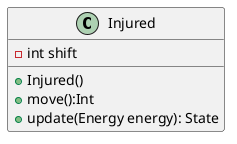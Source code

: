 
@startuml
class Injured{
    -int shift
    +Injured()
    +move():Int
    +update(Energy energy): State
}
@enduml
